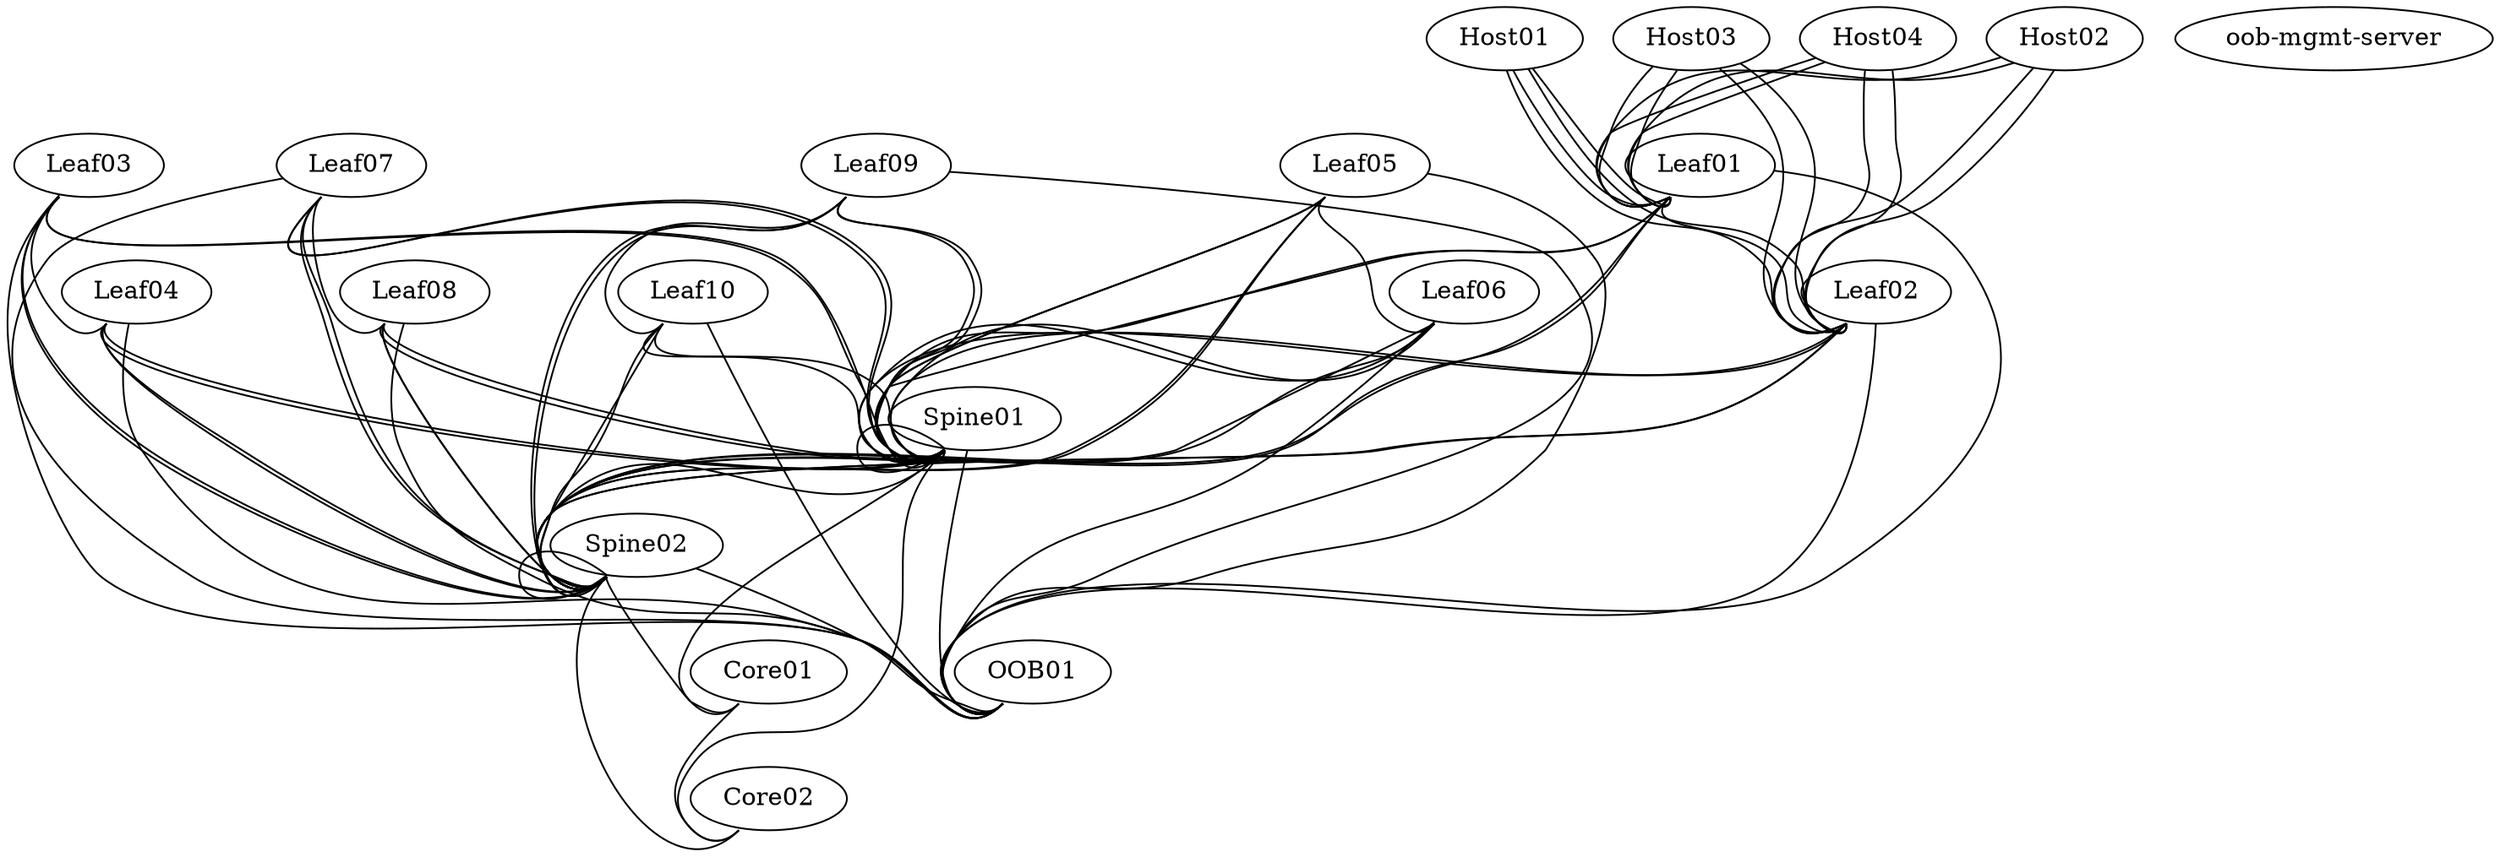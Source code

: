 graph dc1 {

 "Core01" [function="core" os="CumulusCommunity/cumulus-vx" memory="300" config="./helper_scripts/extra_switch_config.sh"]
 "Core02" [function="core" os="CumulusCommunity/cumulus-vx" memory="300" config="./helper_scripts/extra_switch_config.sh"]

 "Spine01" [function="spine" os="CumulusCommunity/cumulus-vx" memory="300" config="./helper_scripts/extra_switch_config.sh"]
 "Spine02" [function="spine" os="CumulusCommunity/cumulus-vx" memory="300" config="./helper_scripts/extra_switch_config.sh"]

 "Leaf01" [function="leaf" os="CumulusCommunity/cumulus-vx" memory="300" config="./helper_scripts/extra_switch_config.sh"]
 "Leaf02" [function="leaf" os="CumulusCommunity/cumulus-vx" memory="300" config="./helper_scripts/extra_switch_config.sh"]
 "Leaf03" [function="leaf" os="CumulusCommunity/cumulus-vx" memory="300" config="./helper_scripts/extra_switch_config.sh"]
 "Leaf04" [function="leaf" os="CumulusCommunity/cumulus-vx" memory="300" config="./helper_scripts/extra_switch_config.sh"]
 "Leaf05" [function="leaf" os="CumulusCommunity/cumulus-vx" memory="300" config="./helper_scripts/extra_switch_config.sh"]
 "Leaf06" [function="leaf" os="CumulusCommunity/cumulus-vx" memory="300" config="./helper_scripts/extra_switch_config.sh"]
 "Leaf07" [function="leaf" os="CumulusCommunity/cumulus-vx" memory="300" config="./helper_scripts/extra_switch_config.sh"]
 "Leaf08" [function="leaf" os="CumulusCommunity/cumulus-vx" memory="300" config="./helper_scripts/extra_switch_config.sh"]
 "Leaf09" [function="leaf" os="CumulusCommunity/cumulus-vx" memory="300" config="./helper_scripts/extra_switch_config.sh"]
 "Leaf10" [function="leaf" os="CumulusCommunity/cumulus-vx" memory="300" config="./helper_scripts/extra_switch_config.sh"]

 "Host01" [function="host" os="CumulusCommunity/cumulus-vx" memory="300" config="./helper_scripts/extra_host_config.sh"]
 "Host02" [function="host" os="CumulusCommunity/cumulus-vx" memory="300" config="./helper_scripts/extra_host_config.sh"]
 "Host03" [function="host" os="CumulusCommunity/cumulus-vx" memory="300" config="./helper_scripts/extra_host_config.sh"]
 "Host04" [function="host" os="CumulusCommunity/cumulus-vx" memory="300" config="./helper_scripts/extra_host_config.sh"]

 "OOB01" [function="oob" os="CumulusCommunity/cumulus-vx" memory="300" config="./helper_scripts/OOB_switch_config.sh"]
 "oob-mgmt-server" [function="oob-server" os="boxcutter/ubuntu1404" memory="400" ubuntu=True config="./helper_scripts/OOB_Mgmt_Config.sh"]


   "Core01":"swp48" -- "Core02":"swp48"

   "Spine01":"swp20" -- "Core01":"swp01"
   "Spine01":"swp21" -- "Core02":"swp01"
   "Spine02":"swp20" -- "Core01":"swp02"
   "Spine02":"swp21" -- "Core02":"swp02"

   "Spine01":"swp1" -- "Spine02":"swp1"
   "Spine01":"swp2" -- "Spine01":"swp3"
   "Spine02":"swp2" -- "Spine02":"swp3"

   "Spine01":"eth0" -- "OOB01":"swp1"
   "Spine02":"eth0" -- "OOB01":"swp2"

   "Leaf01":"swp43" -- "Spine01":"swp28s0"
   "Leaf01":"swp44" -- "Spine01":"swp28s1"
   "Leaf01":"swp45" -- "Spine02":"swp28s0"
   "Leaf01":"swp46" -- "Spine02":"swp28s1"

   "Leaf02":"swp43" -- "Spine01":"swp28s2"
   "Leaf02":"swp44" -- "Spine01":"swp28s3"
   "Leaf02":"swp45" -- "Spine02":"swp28s2"
   "Leaf02":"swp46" -- "Spine02":"swp28s3"

   "Leaf03":"swp43" -- "Spine01":"swp29s0"
   "Leaf03":"swp44" -- "Spine01":"swp29s1"
   "Leaf03":"swp45" -- "Spine02":"swp29s0"
   "Leaf03":"swp46" -- "Spine02":"swp29s1"

   "Leaf04":"swp43" -- "Spine01":"swp29s2"
   "Leaf04":"swp44" -- "Spine01":"swp29s3"
   "Leaf04":"swp45" -- "Spine02":"swp29s2"
   "Leaf04":"swp46" -- "Spine02":"swp29s3"

   "Leaf05":"swp43" -- "Spine01":"swp30s0"
   "Leaf05":"swp44" -- "Spine01":"swp30s1"
   "Leaf05":"swp45" -- "Spine02":"swp30s0"
   "Leaf05":"swp46" -- "Spine02":"swp30s1"

   "Leaf06":"swp43" -- "Spine01":"swp30s2"
   "Leaf06":"swp44" -- "Spine01":"swp30s3"
   "Leaf06":"swp45" -- "Spine02":"swp30s2"
   "Leaf06":"swp46" -- "Spine02":"swp30s3"

   "Leaf07":"swp43" -- "Spine01":"swp31s0"
   "Leaf07":"swp44" -- "Spine01":"swp31s1"
   "Leaf07":"swp45" -- "Spine02":"swp31s0"
   "Leaf07":"swp46" -- "Spine02":"swp31s1"

   "Leaf08":"swp43" -- "Spine01":"swp31s2"
   "Leaf08":"swp44" -- "Spine01":"swp31s3"
   "Leaf08":"swp45" -- "Spine02":"swp31s2"
   "Leaf08":"swp46" -- "Spine02":"swp31s3"

   "Leaf09":"swp43" -- "Spine01":"swp32s0"
   "Leaf09":"swp44" -- "Spine01":"swp32s1"
   "Leaf09":"swp45" -- "Spine02":"swp32s0"
   "Leaf09":"swp46" -- "Spine02":"swp32s1"

   "Leaf10":"swp43" -- "Spine01":"swp32s2"
   "Leaf10":"swp44" -- "Spine01":"swp32s3"
   "Leaf10":"swp45" -- "Spine02":"swp32s2"
   "Leaf10":"swp46" -- "Spine02":"swp32s3"

   "Leaf01":"swp48" -- "Leaf02":"swp48"
   "Leaf03":"swp48" -- "Leaf04":"swp48"
   "Leaf05":"swp48" -- "Leaf06":"swp48"
   "Leaf07":"swp48" -- "Leaf08":"swp48"
   "Leaf09":"swp48" -- "Leaf10":"swp48"

   "Leaf01":"eth0" -- "OOB01":"swp3"
   "Leaf02":"eth0" -- "OOB01":"swp4"
   "Leaf03":"eth0" -- "OOB01":"swp5"
   "Leaf04":"eth0" -- "OOB01":"swp6"
   "Leaf05":"eth0" -- "OOB01":"swp7"
   "Leaf06":"eth0" -- "OOB01":"swp8"
   "Leaf07":"eth0" -- "OOB01":"swp9"
   "Leaf08":"eth0" -- "OOB01":"swp10"
   "Leaf09":"eth0" -- "OOB01":"swp11"
   "Leaf10":"eth0" -- "OOB01":"swp12"

   "Host01":"eth0" -- "Leaf01":"swp1"
   "Host01":"eth1" -- "Leaf01":"swp2"
   "Host01":"eth2" -- "Leaf02":"swp1"
   "Host01":"eth3" -- "Leaf02":"swp2"

   "Host02":"eth0" -- "Leaf01":"swp5"
   "Host02":"eth1" -- "Leaf01":"swp6"
   "Host02":"eth2" -- "Leaf02":"swp5"
   "Host02":"eth3" -- "Leaf02":"swp6"

   "Host03":"eth0" -- "Leaf01":"swp9"
   "Host03":"eth1" -- "Leaf01":"swp10"
   "Host03":"eth2" -- "Leaf02":"swp9"
   "Host03":"eth3" -- "Leaf02":"swp10"

   "Host04":"eth0" -- "Leaf01":"swp13"
   "Host04":"eth1" -- "Leaf01":"swp14"
   "Host04":"eth2" -- "Leaf02":"swp13"
   "Host04":"eth3" -- "Leaf02":"swp14"
}
